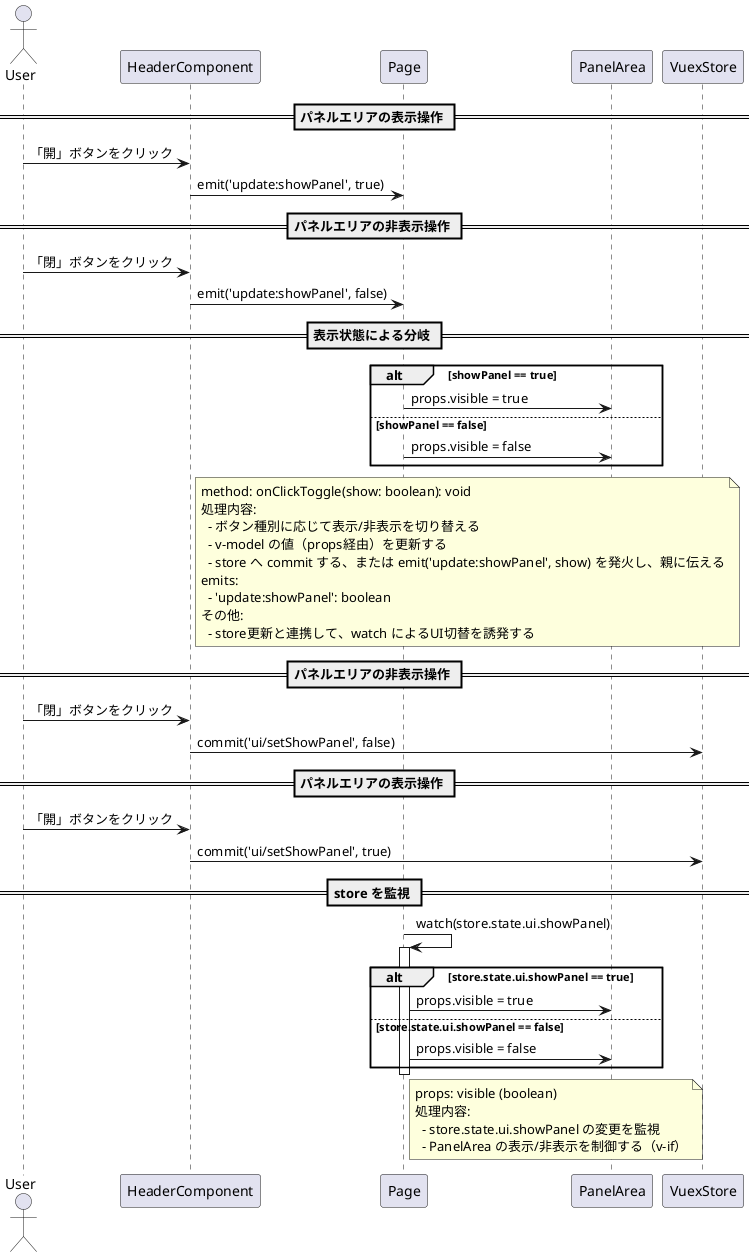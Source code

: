 
@startuml panel_toggle
actor User
participant HeaderComponent
participant Page as PageVue
participant PanelArea
participant VuexStore

== パネルエリアの表示操作 ==
User -> HeaderComponent : 「開」ボタンをクリック
HeaderComponent -> PageVue : emit('update:showPanel', true)

== パネルエリアの非表示操作 ==
User -> HeaderComponent : 「閉」ボタンをクリック
HeaderComponent -> PageVue : emit('update:showPanel', false)

== 表示状態による分岐 ==
alt showPanel == true
  PageVue -> PanelArea : props.visible = true
else showPanel == false
  PageVue -> PanelArea : props.visible = false
end

note right of HeaderComponent
  method: onClickToggle(show: boolean): void
  処理内容:
    - ボタン種別に応じて表示/非表示を切り替える
    - v-model の値（props経由）を更新する
    - store へ commit する、または emit('update:showPanel', show) を発火し、親に伝える
  emits:
    - 'update:showPanel': boolean
  その他:
    - store更新と連携して、watch によるUI切替を誘発する
end note




== パネルエリアの非表示操作 ==
User -> HeaderComponent : 「閉」ボタンをクリック
HeaderComponent -> VuexStore : commit('ui/setShowPanel', false)

== パネルエリアの表示操作 ==
User -> HeaderComponent : 「開」ボタンをクリック
HeaderComponent -> VuexStore : commit('ui/setShowPanel', true)

== store を監視 ==
PageVue -> PageVue : watch(store.state.ui.showPanel)
activate PageVue
alt store.state.ui.showPanel == true
  PageVue -> PanelArea : props.visible = true
else store.state.ui.showPanel == false
  PageVue -> PanelArea : props.visible = false
end
deactivate PageVue

note right of PageVue
  props: visible (boolean)
  処理内容:
    - store.state.ui.showPanel の変更を監視
    - PanelArea の表示/非表示を制御する（v-if）
end note
@enduml